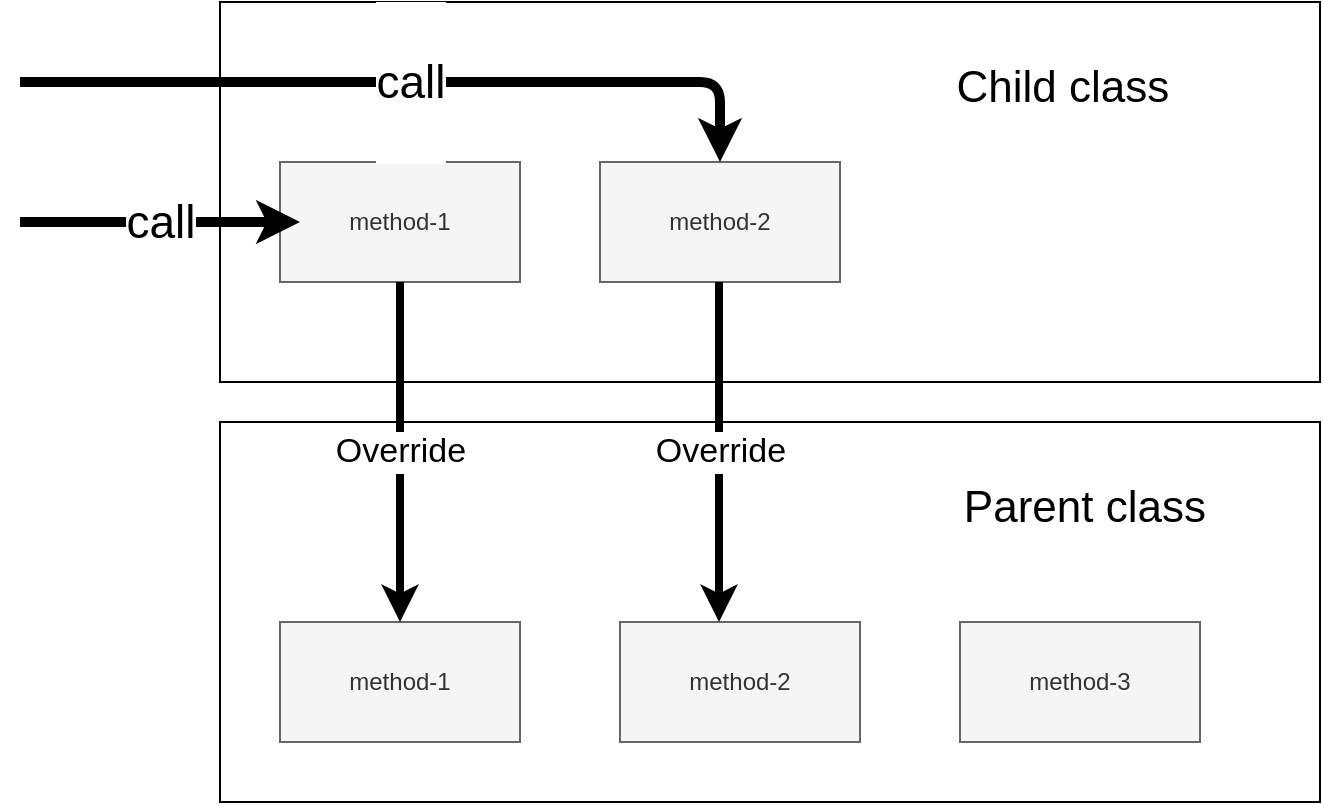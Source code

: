<mxfile version="14.9.6" type="device"><diagram id="UYvIrT0J8yI-F0457mwd" name="Page-1"><mxGraphModel dx="1226" dy="968" grid="1" gridSize="10" guides="1" tooltips="1" connect="1" arrows="1" fold="1" page="1" pageScale="1" pageWidth="850" pageHeight="1100" math="0" shadow="0"><root><mxCell id="0"/><mxCell id="1" parent="0"/><mxCell id="baHs-SrCQ_ebcMPmJLyE-1" value="&lt;font style=&quot;font-size: 22px&quot;&gt;Parent class&amp;nbsp; &amp;nbsp; &amp;nbsp; &amp;nbsp; &amp;nbsp;&lt;br&gt;&lt;br&gt;&lt;br&gt;&lt;br&gt;&lt;br&gt;&lt;/font&gt;" style="rounded=0;whiteSpace=wrap;html=1;align=right;" parent="1" vertex="1"><mxGeometry x="180" y="540" width="550" height="190" as="geometry"/></mxCell><mxCell id="baHs-SrCQ_ebcMPmJLyE-2" value="&lt;div&gt;&lt;span style=&quot;font-size: 22px&quot;&gt;Child class&amp;nbsp; &amp;nbsp; &amp;nbsp; &amp;nbsp; &amp;nbsp; &amp;nbsp;&amp;nbsp;&lt;/span&gt;&lt;/div&gt;&lt;font style=&quot;font-size: 22px&quot;&gt;&lt;br&gt;&lt;br&gt;&lt;br&gt;&lt;br&gt;&lt;/font&gt;" style="rounded=0;whiteSpace=wrap;html=1;align=right;" parent="1" vertex="1"><mxGeometry x="180" y="330" width="550" height="190" as="geometry"/></mxCell><mxCell id="baHs-SrCQ_ebcMPmJLyE-3" value="method-1" style="rounded=0;whiteSpace=wrap;html=1;fillColor=#f5f5f5;strokeColor=#666666;fontColor=#333333;" parent="1" vertex="1"><mxGeometry x="210" y="640" width="120" height="60" as="geometry"/></mxCell><mxCell id="baHs-SrCQ_ebcMPmJLyE-4" value="method-2" style="rounded=0;whiteSpace=wrap;html=1;fillColor=#f5f5f5;strokeColor=#666666;fontColor=#333333;" parent="1" vertex="1"><mxGeometry x="380" y="640" width="120" height="60" as="geometry"/></mxCell><mxCell id="baHs-SrCQ_ebcMPmJLyE-5" value="method-3" style="rounded=0;whiteSpace=wrap;html=1;fillColor=#f5f5f5;strokeColor=#666666;fontColor=#333333;" parent="1" vertex="1"><mxGeometry x="550" y="640" width="120" height="60" as="geometry"/></mxCell><mxCell id="baHs-SrCQ_ebcMPmJLyE-7" value="method-1" style="rounded=0;whiteSpace=wrap;html=1;fillColor=#f5f5f5;strokeColor=#666666;fontColor=#333333;" parent="1" vertex="1"><mxGeometry x="210" y="410" width="120" height="60" as="geometry"/></mxCell><mxCell id="baHs-SrCQ_ebcMPmJLyE-8" value="method-2" style="rounded=0;whiteSpace=wrap;html=1;fillColor=#f5f5f5;strokeColor=#666666;fontColor=#333333;" parent="1" vertex="1"><mxGeometry x="370" y="410" width="120" height="60" as="geometry"/></mxCell><mxCell id="baHs-SrCQ_ebcMPmJLyE-9" value="&lt;font style=&quot;font-size: 17px&quot;&gt;Override&lt;/font&gt;" style="endArrow=classic;html=1;exitX=0.5;exitY=1;exitDx=0;exitDy=0;entryX=0.5;entryY=0;entryDx=0;entryDy=0;strokeWidth=4;" parent="1" source="baHs-SrCQ_ebcMPmJLyE-7" target="baHs-SrCQ_ebcMPmJLyE-3" edge="1"><mxGeometry width="50" height="50" relative="1" as="geometry"><mxPoint x="490" y="560" as="sourcePoint"/><mxPoint x="540" y="510" as="targetPoint"/></mxGeometry></mxCell><mxCell id="baHs-SrCQ_ebcMPmJLyE-10" value="&lt;font style=&quot;font-size: 17px&quot;&gt;Override&lt;/font&gt;" style="endArrow=classic;html=1;exitX=0.5;exitY=1;exitDx=0;exitDy=0;entryX=0.5;entryY=0;entryDx=0;entryDy=0;strokeWidth=4;" parent="1" edge="1"><mxGeometry width="50" height="50" relative="1" as="geometry"><mxPoint x="429.5" y="470" as="sourcePoint"/><mxPoint x="429.5" y="640" as="targetPoint"/></mxGeometry></mxCell><mxCell id="h1DOBKE-_YzLiH8H1bUC-3" value="&#10;&#10;&lt;span style=&quot;color: rgb(0, 0, 0); font-family: helvetica; font-size: 23px; font-style: normal; font-weight: 400; letter-spacing: normal; text-align: center; text-indent: 0px; text-transform: none; word-spacing: 0px; background-color: rgb(255, 255, 255); display: inline; float: none;&quot;&gt;call&lt;/span&gt;&#10;&#10;" style="endArrow=classic;html=1;shadow=0;startSize=7;endSize=6;sourcePerimeterSpacing=0;targetPerimeterSpacing=8;strokeWidth=5;" edge="1" parent="1"><mxGeometry width="50" height="50" relative="1" as="geometry"><mxPoint x="80" y="440" as="sourcePoint"/><mxPoint x="220" y="440" as="targetPoint"/><Array as="points"/></mxGeometry></mxCell><mxCell id="h1DOBKE-_YzLiH8H1bUC-4" value="&#10;&#10;&lt;span style=&quot;color: rgb(0, 0, 0); font-family: helvetica; font-size: 23px; font-style: normal; font-weight: 400; letter-spacing: normal; text-align: center; text-indent: 0px; text-transform: none; word-spacing: 0px; background-color: rgb(255, 255, 255); display: inline; float: none;&quot;&gt;call&lt;/span&gt;&#10;&#10;" style="endArrow=classic;html=1;shadow=0;startSize=7;endSize=6;sourcePerimeterSpacing=0;targetPerimeterSpacing=8;strokeWidth=5;" edge="1" parent="1"><mxGeometry width="50" height="50" relative="1" as="geometry"><mxPoint x="80" y="370" as="sourcePoint"/><mxPoint x="430" y="410" as="targetPoint"/><Array as="points"><mxPoint x="430" y="370"/></Array></mxGeometry></mxCell></root></mxGraphModel></diagram></mxfile> 
 
